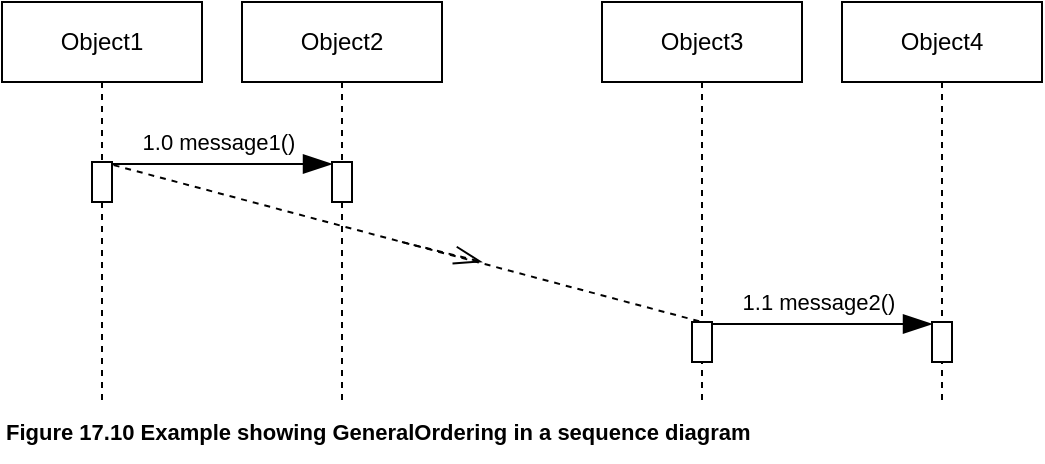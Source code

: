 <mxfile version="21.6.8" type="device">
  <diagram name="17.10" id="2sFul0WyM7bTLuyHZPD2">
    <mxGraphModel dx="880" dy="511" grid="1" gridSize="10" guides="1" tooltips="1" connect="1" arrows="1" fold="1" page="1" pageScale="1" pageWidth="1169" pageHeight="827" math="0" shadow="0">
      <root>
        <mxCell id="0" />
        <mxCell id="1" parent="0" />
        <mxCell id="w7ykYM3Gz8KzpwTW_l4L-1" value="Object1" style="shape=umlLifeline;perimeter=lifelinePerimeter;whiteSpace=wrap;html=1;container=1;dropTarget=0;collapsible=0;recursiveResize=0;outlineConnect=0;portConstraint=eastwest;newEdgeStyle={&quot;edgeStyle&quot;:&quot;elbowEdgeStyle&quot;,&quot;elbow&quot;:&quot;vertical&quot;,&quot;curved&quot;:0,&quot;rounded&quot;:0};" vertex="1" parent="1">
          <mxGeometry width="100" height="200" as="geometry" />
        </mxCell>
        <mxCell id="w7ykYM3Gz8KzpwTW_l4L-2" value="Object2" style="shape=umlLifeline;perimeter=lifelinePerimeter;whiteSpace=wrap;html=1;container=1;dropTarget=0;collapsible=0;recursiveResize=0;outlineConnect=0;portConstraint=eastwest;newEdgeStyle={&quot;edgeStyle&quot;:&quot;elbowEdgeStyle&quot;,&quot;elbow&quot;:&quot;vertical&quot;,&quot;curved&quot;:0,&quot;rounded&quot;:0};" vertex="1" parent="1">
          <mxGeometry x="120" width="100" height="200" as="geometry" />
        </mxCell>
        <mxCell id="w7ykYM3Gz8KzpwTW_l4L-3" value="Object3" style="shape=umlLifeline;perimeter=lifelinePerimeter;whiteSpace=wrap;html=1;container=1;dropTarget=0;collapsible=0;recursiveResize=0;outlineConnect=0;portConstraint=eastwest;newEdgeStyle={&quot;edgeStyle&quot;:&quot;elbowEdgeStyle&quot;,&quot;elbow&quot;:&quot;vertical&quot;,&quot;curved&quot;:0,&quot;rounded&quot;:0};" vertex="1" parent="1">
          <mxGeometry x="300" width="100" height="200" as="geometry" />
        </mxCell>
        <mxCell id="w7ykYM3Gz8KzpwTW_l4L-4" value="Object4" style="shape=umlLifeline;perimeter=lifelinePerimeter;whiteSpace=wrap;html=1;container=1;dropTarget=0;collapsible=0;recursiveResize=0;outlineConnect=0;portConstraint=eastwest;newEdgeStyle={&quot;edgeStyle&quot;:&quot;elbowEdgeStyle&quot;,&quot;elbow&quot;:&quot;vertical&quot;,&quot;curved&quot;:0,&quot;rounded&quot;:0};" vertex="1" parent="1">
          <mxGeometry x="420" width="100" height="200" as="geometry" />
        </mxCell>
        <mxCell id="w7ykYM3Gz8KzpwTW_l4L-8" style="edgeStyle=orthogonalEdgeStyle;rounded=0;orthogonalLoop=1;jettySize=auto;html=1;entryX=0;entryY=0.5;entryDx=0;entryDy=0;endArrow=blockThin;endFill=1;endSize=12;" edge="1" parent="1">
          <mxGeometry relative="1" as="geometry">
            <mxPoint x="55" y="81" as="sourcePoint" />
            <mxPoint x="165" y="81" as="targetPoint" />
          </mxGeometry>
        </mxCell>
        <mxCell id="w7ykYM3Gz8KzpwTW_l4L-9" value="1.0 message1()" style="edgeLabel;html=1;align=center;verticalAlign=middle;resizable=0;points=[];" vertex="1" connectable="0" parent="w7ykYM3Gz8KzpwTW_l4L-8">
          <mxGeometry x="-0.4" y="-3" relative="1" as="geometry">
            <mxPoint x="20" y="-14" as="offset" />
          </mxGeometry>
        </mxCell>
        <mxCell id="w7ykYM3Gz8KzpwTW_l4L-14" style="rounded=0;orthogonalLoop=1;jettySize=auto;html=1;exitX=0.5;exitY=0;exitDx=0;exitDy=0;entryX=0.5;entryY=0;entryDx=0;entryDy=0;dashed=1;endArrow=none;endFill=0;jumpStyle=line;" edge="1" parent="1" source="w7ykYM3Gz8KzpwTW_l4L-6" target="w7ykYM3Gz8KzpwTW_l4L-12">
          <mxGeometry relative="1" as="geometry" />
        </mxCell>
        <mxCell id="w7ykYM3Gz8KzpwTW_l4L-6" value="" style="whiteSpace=wrap;html=1;" vertex="1" parent="1">
          <mxGeometry x="45" y="80" width="10" height="20" as="geometry" />
        </mxCell>
        <mxCell id="w7ykYM3Gz8KzpwTW_l4L-7" value="" style="whiteSpace=wrap;html=1;" vertex="1" parent="1">
          <mxGeometry x="165" y="80" width="10" height="20" as="geometry" />
        </mxCell>
        <mxCell id="w7ykYM3Gz8KzpwTW_l4L-10" style="edgeStyle=orthogonalEdgeStyle;rounded=0;orthogonalLoop=1;jettySize=auto;html=1;entryX=0;entryY=0.5;entryDx=0;entryDy=0;endArrow=blockThin;endFill=1;endSize=12;" edge="1" parent="1">
          <mxGeometry relative="1" as="geometry">
            <mxPoint x="355" y="161" as="sourcePoint" />
            <mxPoint x="465" y="161" as="targetPoint" />
          </mxGeometry>
        </mxCell>
        <mxCell id="w7ykYM3Gz8KzpwTW_l4L-11" value="1.1 message2()" style="edgeLabel;html=1;align=center;verticalAlign=middle;resizable=0;points=[];" vertex="1" connectable="0" parent="w7ykYM3Gz8KzpwTW_l4L-10">
          <mxGeometry x="-0.4" y="-3" relative="1" as="geometry">
            <mxPoint x="20" y="-14" as="offset" />
          </mxGeometry>
        </mxCell>
        <mxCell id="w7ykYM3Gz8KzpwTW_l4L-12" value="" style="whiteSpace=wrap;html=1;" vertex="1" parent="1">
          <mxGeometry x="345" y="160" width="10" height="20" as="geometry" />
        </mxCell>
        <mxCell id="w7ykYM3Gz8KzpwTW_l4L-13" value="" style="whiteSpace=wrap;html=1;" vertex="1" parent="1">
          <mxGeometry x="465" y="160" width="10" height="20" as="geometry" />
        </mxCell>
        <mxCell id="w7ykYM3Gz8KzpwTW_l4L-15" value="&lt;b&gt;Figure 17.10 Example showing GeneralOrdering in a sequence diagram&lt;/b&gt;" style="text;html=1;align=left;verticalAlign=middle;resizable=0;points=[];autosize=1;strokeColor=none;fillColor=none;fontSize=11;fontFamily=Helvetica;fontColor=default;" vertex="1" parent="1">
          <mxGeometry y="200" width="400" height="30" as="geometry" />
        </mxCell>
        <mxCell id="w7ykYM3Gz8KzpwTW_l4L-16" style="rounded=0;orthogonalLoop=1;jettySize=auto;html=1;dashed=1;endArrow=openThin;endFill=0;jumpStyle=line;endSize=12;" edge="1" parent="1">
          <mxGeometry relative="1" as="geometry">
            <mxPoint x="200" y="120" as="sourcePoint" />
            <mxPoint x="240" y="130" as="targetPoint" />
          </mxGeometry>
        </mxCell>
      </root>
    </mxGraphModel>
  </diagram>
</mxfile>
